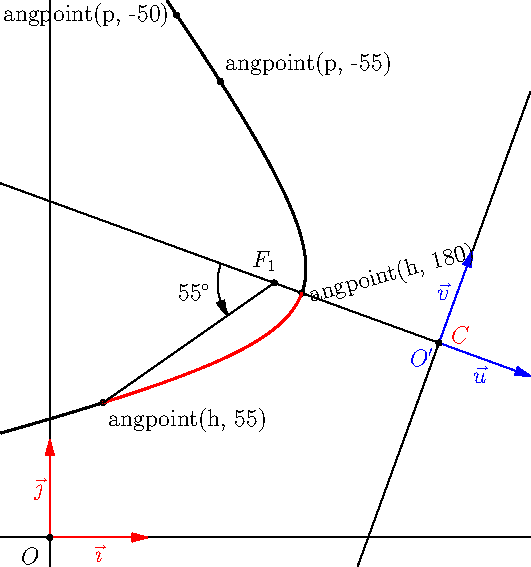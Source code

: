 import geometry;
size(10cm);

point C=(4,2);
dot("$C$",C,E+NE,red);

hyperbola h=hyperbola(C,1.5,1,-20);
draw(h, linewidth(bp));

coordsys R=currentcoordsys;
show(R);

coordsys Rp=canonicalcartesiansystem(h);
show(Label("$O'$",align=SW,blue), Label("$\vec{u}$",blue), Label("$\vec{v}$",blue), Rp, ipen=blue);

/*<asyxml><view file="modules/geometry.asy" type="point" signature="angpoint(explicit hyperbola,real,polarconicroutine)"/></asyxml>*/
dot(rotate(15)*"angpoint(h, 180)",angpoint(h,180),E);

/*<asyxml><view file="modules/geometry.asy" type="point" signature="point(hyperbola,abscissa)"/></asyxml>*/
point P=point(h,angabscissa(55));
// point(h,angbscissa(0.5)) can be replaced by angpoint(h,0.5)
dot("angpoint(h, 55)",P,SE);

/*<asyxml><view file="modules/geometry.asy" type="path" signature="arcfromfocus(conic,real,real,int,bool)"/></asyxml>*/
draw(arcfromfocus(h,55,180), bp+red);

segment s=segment(h.F1,P);
draw(s);
dot("$F_1$",h.F1,N+NW);
line l=line(h.F1,h.F1-Rp.i);
markangle("$55^\circ$",l,(line)s,Arrow);

dot("angpoint(p, -50)",angpoint(h,-50),W);
dot("angpoint(p, -55)",angpoint(h,-55),NE);